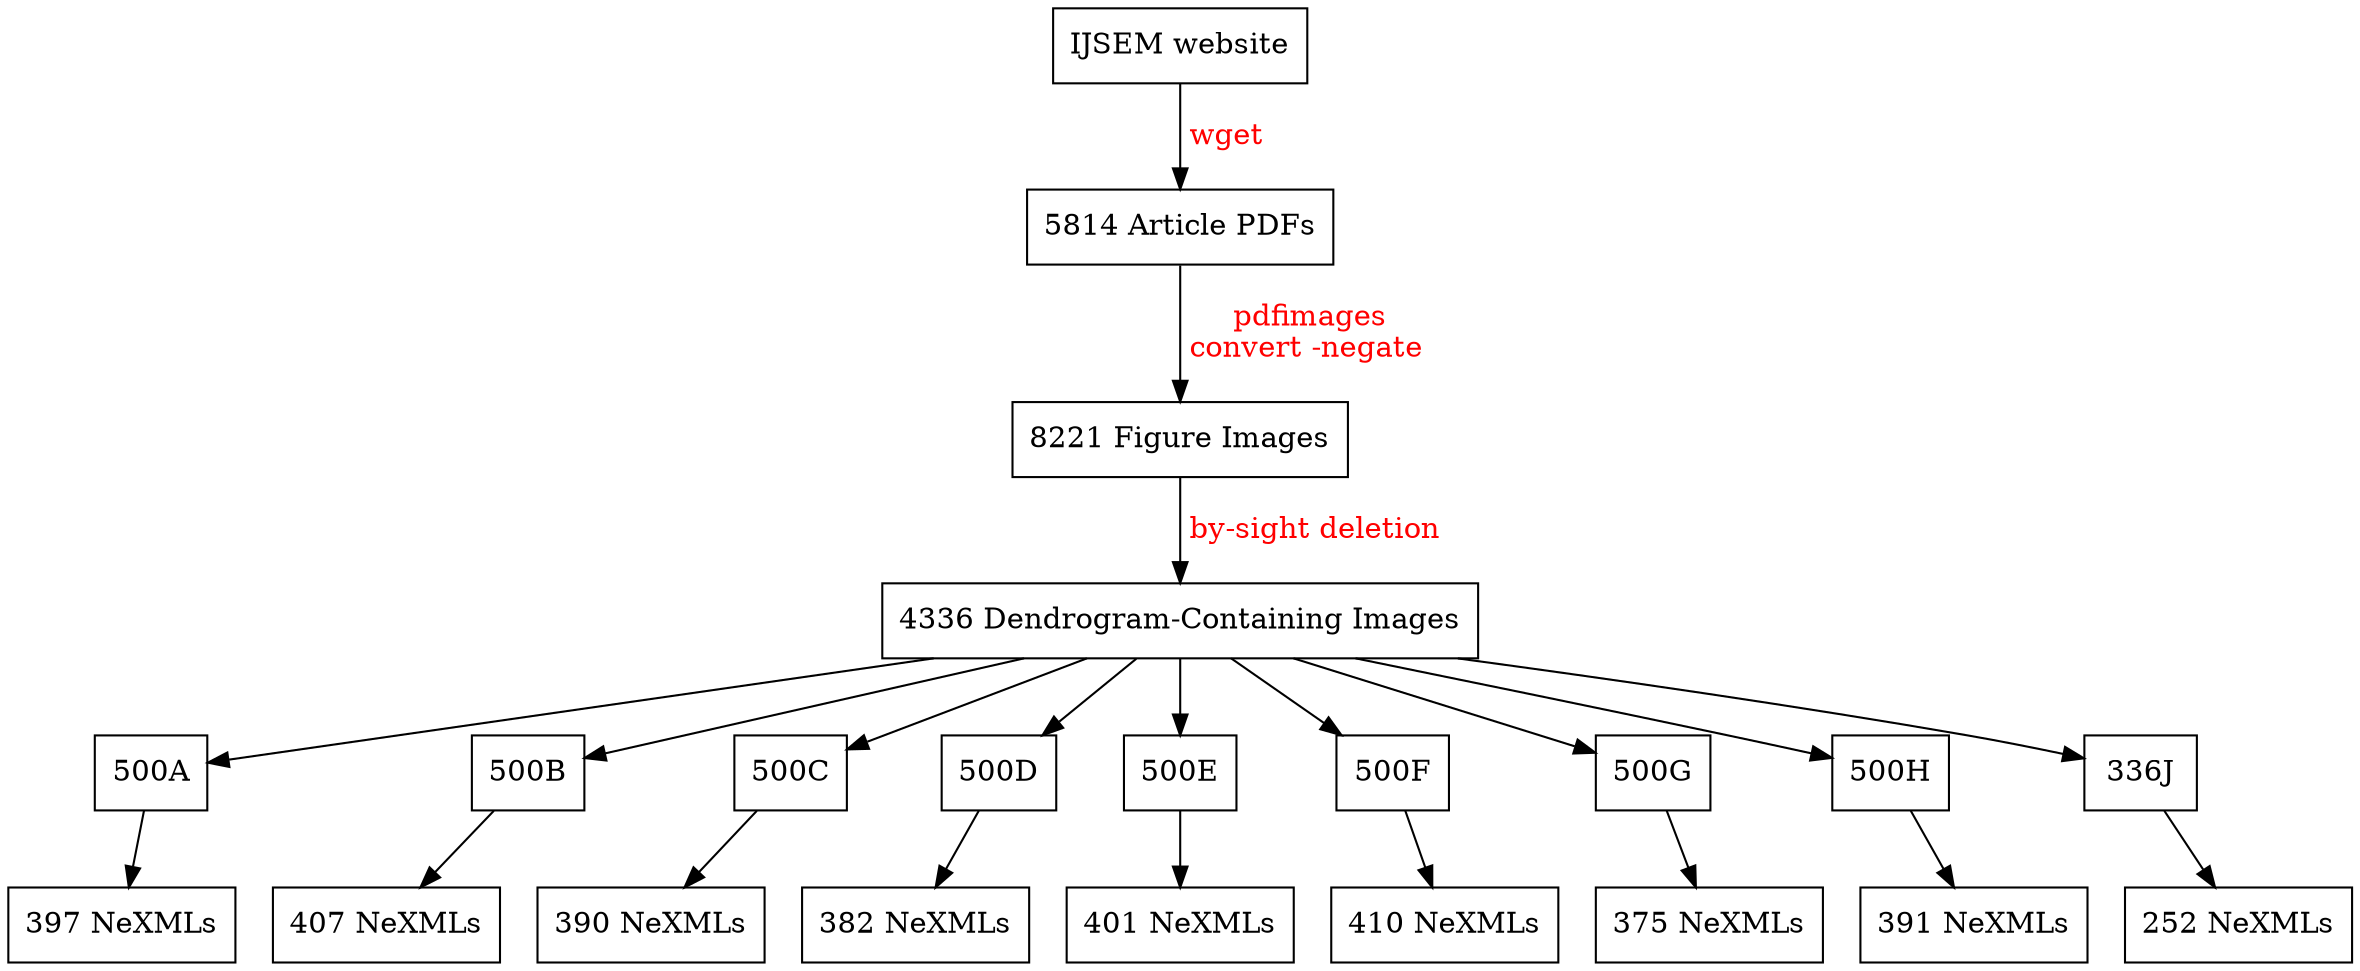 digraph PLUTo_workflow {

node [shape = box]

   	"IJSEM website" -> "5814 Article PDFs" [label=" wget", fontcolor=red] ;
      	"5814 Article PDFs" -> "8221 Figure Images" [label=" pdfimages\n convert -negate ", fontcolor=red];
	"8221 Figure Images" -> "4336 Dendrogram-Containing Images" [label=" by-sight deletion", fontcolor=red];
	"4336 Dendrogram-Containing Images" -> "500A"
	"4336 Dendrogram-Containing Images" -> "500B"
	"4336 Dendrogram-Containing Images" -> "500C"
	"4336 Dendrogram-Containing Images" -> "500D"
	"4336 Dendrogram-Containing Images" -> "500E"
	"4336 Dendrogram-Containing Images" -> "500F"
	"4336 Dendrogram-Containing Images" -> "500G"
	"4336 Dendrogram-Containing Images" -> "500H"
	"4336 Dendrogram-Containing Images" -> "336J"
	"500A" -> "397 NeXMLs"
	"500B" -> "407 NeXMLs"
	"500C" -> "390 NeXMLs"
	"500D" -> "382 NeXMLs"
	"500E" -> "401 NeXMLs"
	"500F" -> "410 NeXMLs"
	"500G" -> "375 NeXMLs"
	"500H" -> "391 NeXMLs"
	"336J" -> "252 NeXMLs"

	
      	}

